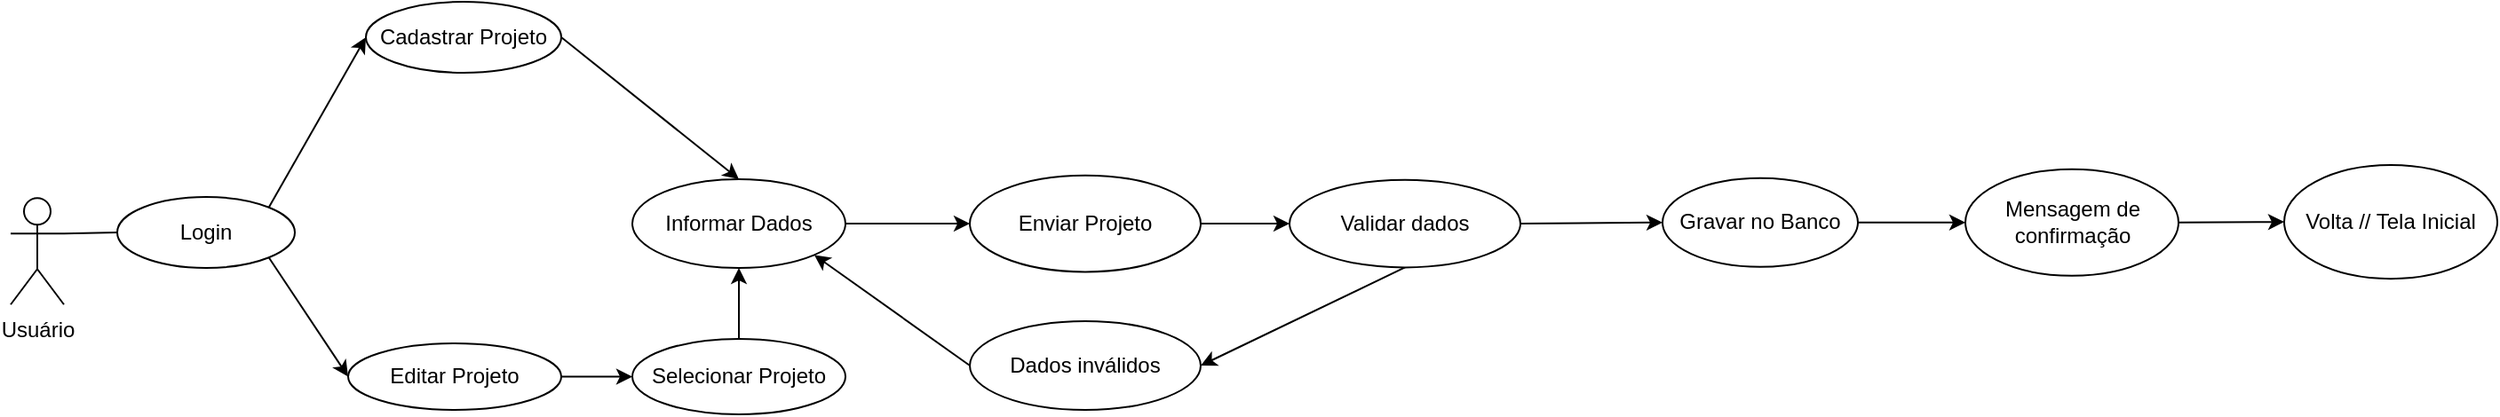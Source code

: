 <mxfile>
    <diagram id="UCqGBn0HHNhz-kbJpoTx" name="Página-1">
        <mxGraphModel dx="752" dy="787" grid="1" gridSize="10" guides="1" tooltips="1" connect="1" arrows="1" fold="1" page="1" pageScale="1" pageWidth="827" pageHeight="1169" math="0" shadow="0">
            <root>
                <mxCell id="0"/>
                <mxCell id="1" parent="0"/>
                <mxCell id="2" value="Usuário" style="shape=umlActor;verticalLabelPosition=bottom;verticalAlign=top;html=1;outlineConnect=0;" vertex="1" parent="1">
                    <mxGeometry x="20" y="280.63" width="30" height="60" as="geometry"/>
                </mxCell>
                <mxCell id="3" value="" style="endArrow=none;html=1;exitX=1;exitY=0.333;exitDx=0;exitDy=0;exitPerimeter=0;entryX=0;entryY=0.5;entryDx=0;entryDy=0;" edge="1" parent="1" source="2" target="4">
                    <mxGeometry width="50" height="50" relative="1" as="geometry">
                        <mxPoint x="290" y="320" as="sourcePoint"/>
                        <mxPoint x="160" y="260" as="targetPoint"/>
                    </mxGeometry>
                </mxCell>
                <mxCell id="4" value="Login" style="ellipse;whiteSpace=wrap;html=1;" vertex="1" parent="1">
                    <mxGeometry x="80" y="280" width="100" height="40" as="geometry"/>
                </mxCell>
                <mxCell id="5" value="" style="endArrow=classic;html=1;entryX=0;entryY=0.5;entryDx=0;entryDy=0;exitX=1;exitY=1;exitDx=0;exitDy=0;" edge="1" parent="1" source="4" target="6">
                    <mxGeometry width="50" height="50" relative="1" as="geometry">
                        <mxPoint x="200" y="400" as="sourcePoint"/>
                        <mxPoint x="260" y="330" as="targetPoint"/>
                    </mxGeometry>
                </mxCell>
                <mxCell id="6" value="Editar Projeto" style="ellipse;whiteSpace=wrap;html=1;" vertex="1" parent="1">
                    <mxGeometry x="210" y="362.5" width="120" height="37.5" as="geometry"/>
                </mxCell>
                <mxCell id="7" value="" style="endArrow=classic;html=1;exitX=1;exitY=0;exitDx=0;exitDy=0;entryX=0;entryY=0.5;entryDx=0;entryDy=0;" edge="1" parent="1" source="4" target="8">
                    <mxGeometry width="50" height="50" relative="1" as="geometry">
                        <mxPoint x="290" y="320" as="sourcePoint"/>
                        <mxPoint x="280" y="260" as="targetPoint"/>
                    </mxGeometry>
                </mxCell>
                <mxCell id="8" value="Cadastrar Projeto" style="ellipse;whiteSpace=wrap;html=1;" vertex="1" parent="1">
                    <mxGeometry x="220" y="170" width="110" height="40" as="geometry"/>
                </mxCell>
                <mxCell id="14" style="edgeStyle=none;html=1;exitX=0.5;exitY=0;exitDx=0;exitDy=0;entryX=0.5;entryY=1;entryDx=0;entryDy=0;" edge="1" parent="1" source="9" target="11">
                    <mxGeometry relative="1" as="geometry">
                        <mxPoint x="590" y="385" as="targetPoint"/>
                    </mxGeometry>
                </mxCell>
                <mxCell id="9" value="Selecionar Projeto" style="ellipse;whiteSpace=wrap;html=1;" vertex="1" parent="1">
                    <mxGeometry x="370" y="360" width="120" height="42.5" as="geometry"/>
                </mxCell>
                <mxCell id="10" value="" style="endArrow=classic;html=1;exitX=1;exitY=0.5;exitDx=0;exitDy=0;entryX=0;entryY=0.5;entryDx=0;entryDy=0;" edge="1" parent="1" source="6" target="9">
                    <mxGeometry width="50" height="50" relative="1" as="geometry">
                        <mxPoint x="290" y="320" as="sourcePoint"/>
                        <mxPoint x="340" y="270" as="targetPoint"/>
                    </mxGeometry>
                </mxCell>
                <mxCell id="18" style="edgeStyle=none;html=1;exitX=1;exitY=0.5;exitDx=0;exitDy=0;entryX=0;entryY=0.5;entryDx=0;entryDy=0;" edge="1" parent="1" source="11" target="17">
                    <mxGeometry relative="1" as="geometry"/>
                </mxCell>
                <mxCell id="11" value="Informar Dados" style="ellipse;whiteSpace=wrap;html=1;" vertex="1" parent="1">
                    <mxGeometry x="370" y="270" width="120" height="50" as="geometry"/>
                </mxCell>
                <mxCell id="12" value="" style="endArrow=classic;html=1;exitX=1;exitY=0.5;exitDx=0;exitDy=0;entryX=0.5;entryY=0;entryDx=0;entryDy=0;" edge="1" parent="1" source="8" target="11">
                    <mxGeometry width="50" height="50" relative="1" as="geometry">
                        <mxPoint x="290" y="310" as="sourcePoint"/>
                        <mxPoint x="340" y="260" as="targetPoint"/>
                    </mxGeometry>
                </mxCell>
                <mxCell id="20" style="edgeStyle=none;html=1;entryX=0;entryY=0.5;entryDx=0;entryDy=0;exitX=1;exitY=0.5;exitDx=0;exitDy=0;" edge="1" parent="1" source="17" target="19">
                    <mxGeometry relative="1" as="geometry">
                        <mxPoint x="840" y="170" as="targetPoint"/>
                    </mxGeometry>
                </mxCell>
                <mxCell id="17" value="Enviar Projeto" style="ellipse;whiteSpace=wrap;html=1;" vertex="1" parent="1">
                    <mxGeometry x="560" y="267.82" width="130" height="54.37" as="geometry"/>
                </mxCell>
                <mxCell id="25" style="edgeStyle=none;html=1;entryX=0;entryY=0.5;entryDx=0;entryDy=0;exitX=1;exitY=0.5;exitDx=0;exitDy=0;" edge="1" parent="1" source="19" target="24">
                    <mxGeometry relative="1" as="geometry"/>
                </mxCell>
                <mxCell id="32" style="edgeStyle=none;html=1;entryX=1;entryY=0.5;entryDx=0;entryDy=0;exitX=0.5;exitY=1;exitDx=0;exitDy=0;" edge="1" parent="1" source="19" target="21">
                    <mxGeometry relative="1" as="geometry"/>
                </mxCell>
                <mxCell id="19" value="Validar dados" style="ellipse;whiteSpace=wrap;html=1;" vertex="1" parent="1">
                    <mxGeometry x="740" y="270.32" width="130" height="49.37" as="geometry"/>
                </mxCell>
                <mxCell id="33" style="edgeStyle=none;html=1;entryX=1;entryY=1;entryDx=0;entryDy=0;exitX=0;exitY=0.5;exitDx=0;exitDy=0;" edge="1" parent="1" source="21" target="11">
                    <mxGeometry relative="1" as="geometry"/>
                </mxCell>
                <mxCell id="21" value="Dados inválidos" style="ellipse;whiteSpace=wrap;html=1;" vertex="1" parent="1">
                    <mxGeometry x="560" y="350" width="130" height="50" as="geometry"/>
                </mxCell>
                <mxCell id="30" style="edgeStyle=none;html=1;entryX=0;entryY=0.5;entryDx=0;entryDy=0;exitX=1;exitY=0.5;exitDx=0;exitDy=0;" edge="1" parent="1" source="24" target="29">
                    <mxGeometry relative="1" as="geometry"/>
                </mxCell>
                <mxCell id="24" value="Gravar no Banco" style="ellipse;whiteSpace=wrap;html=1;" vertex="1" parent="1">
                    <mxGeometry x="950" y="269.37" width="110" height="50" as="geometry"/>
                </mxCell>
                <mxCell id="35" style="edgeStyle=none;html=1;exitX=1;exitY=0.5;exitDx=0;exitDy=0;entryX=0;entryY=0.5;entryDx=0;entryDy=0;" edge="1" parent="1" source="29" target="34">
                    <mxGeometry relative="1" as="geometry"/>
                </mxCell>
                <mxCell id="29" value="Mensagem de confirmação" style="ellipse;whiteSpace=wrap;html=1;" vertex="1" parent="1">
                    <mxGeometry x="1120.5" y="264.37" width="120" height="60" as="geometry"/>
                </mxCell>
                <mxCell id="34" value="Volta // Tela Inicial" style="ellipse;whiteSpace=wrap;html=1;" vertex="1" parent="1">
                    <mxGeometry x="1300" y="262.03" width="120" height="64.05" as="geometry"/>
                </mxCell>
            </root>
        </mxGraphModel>
    </diagram>
</mxfile>